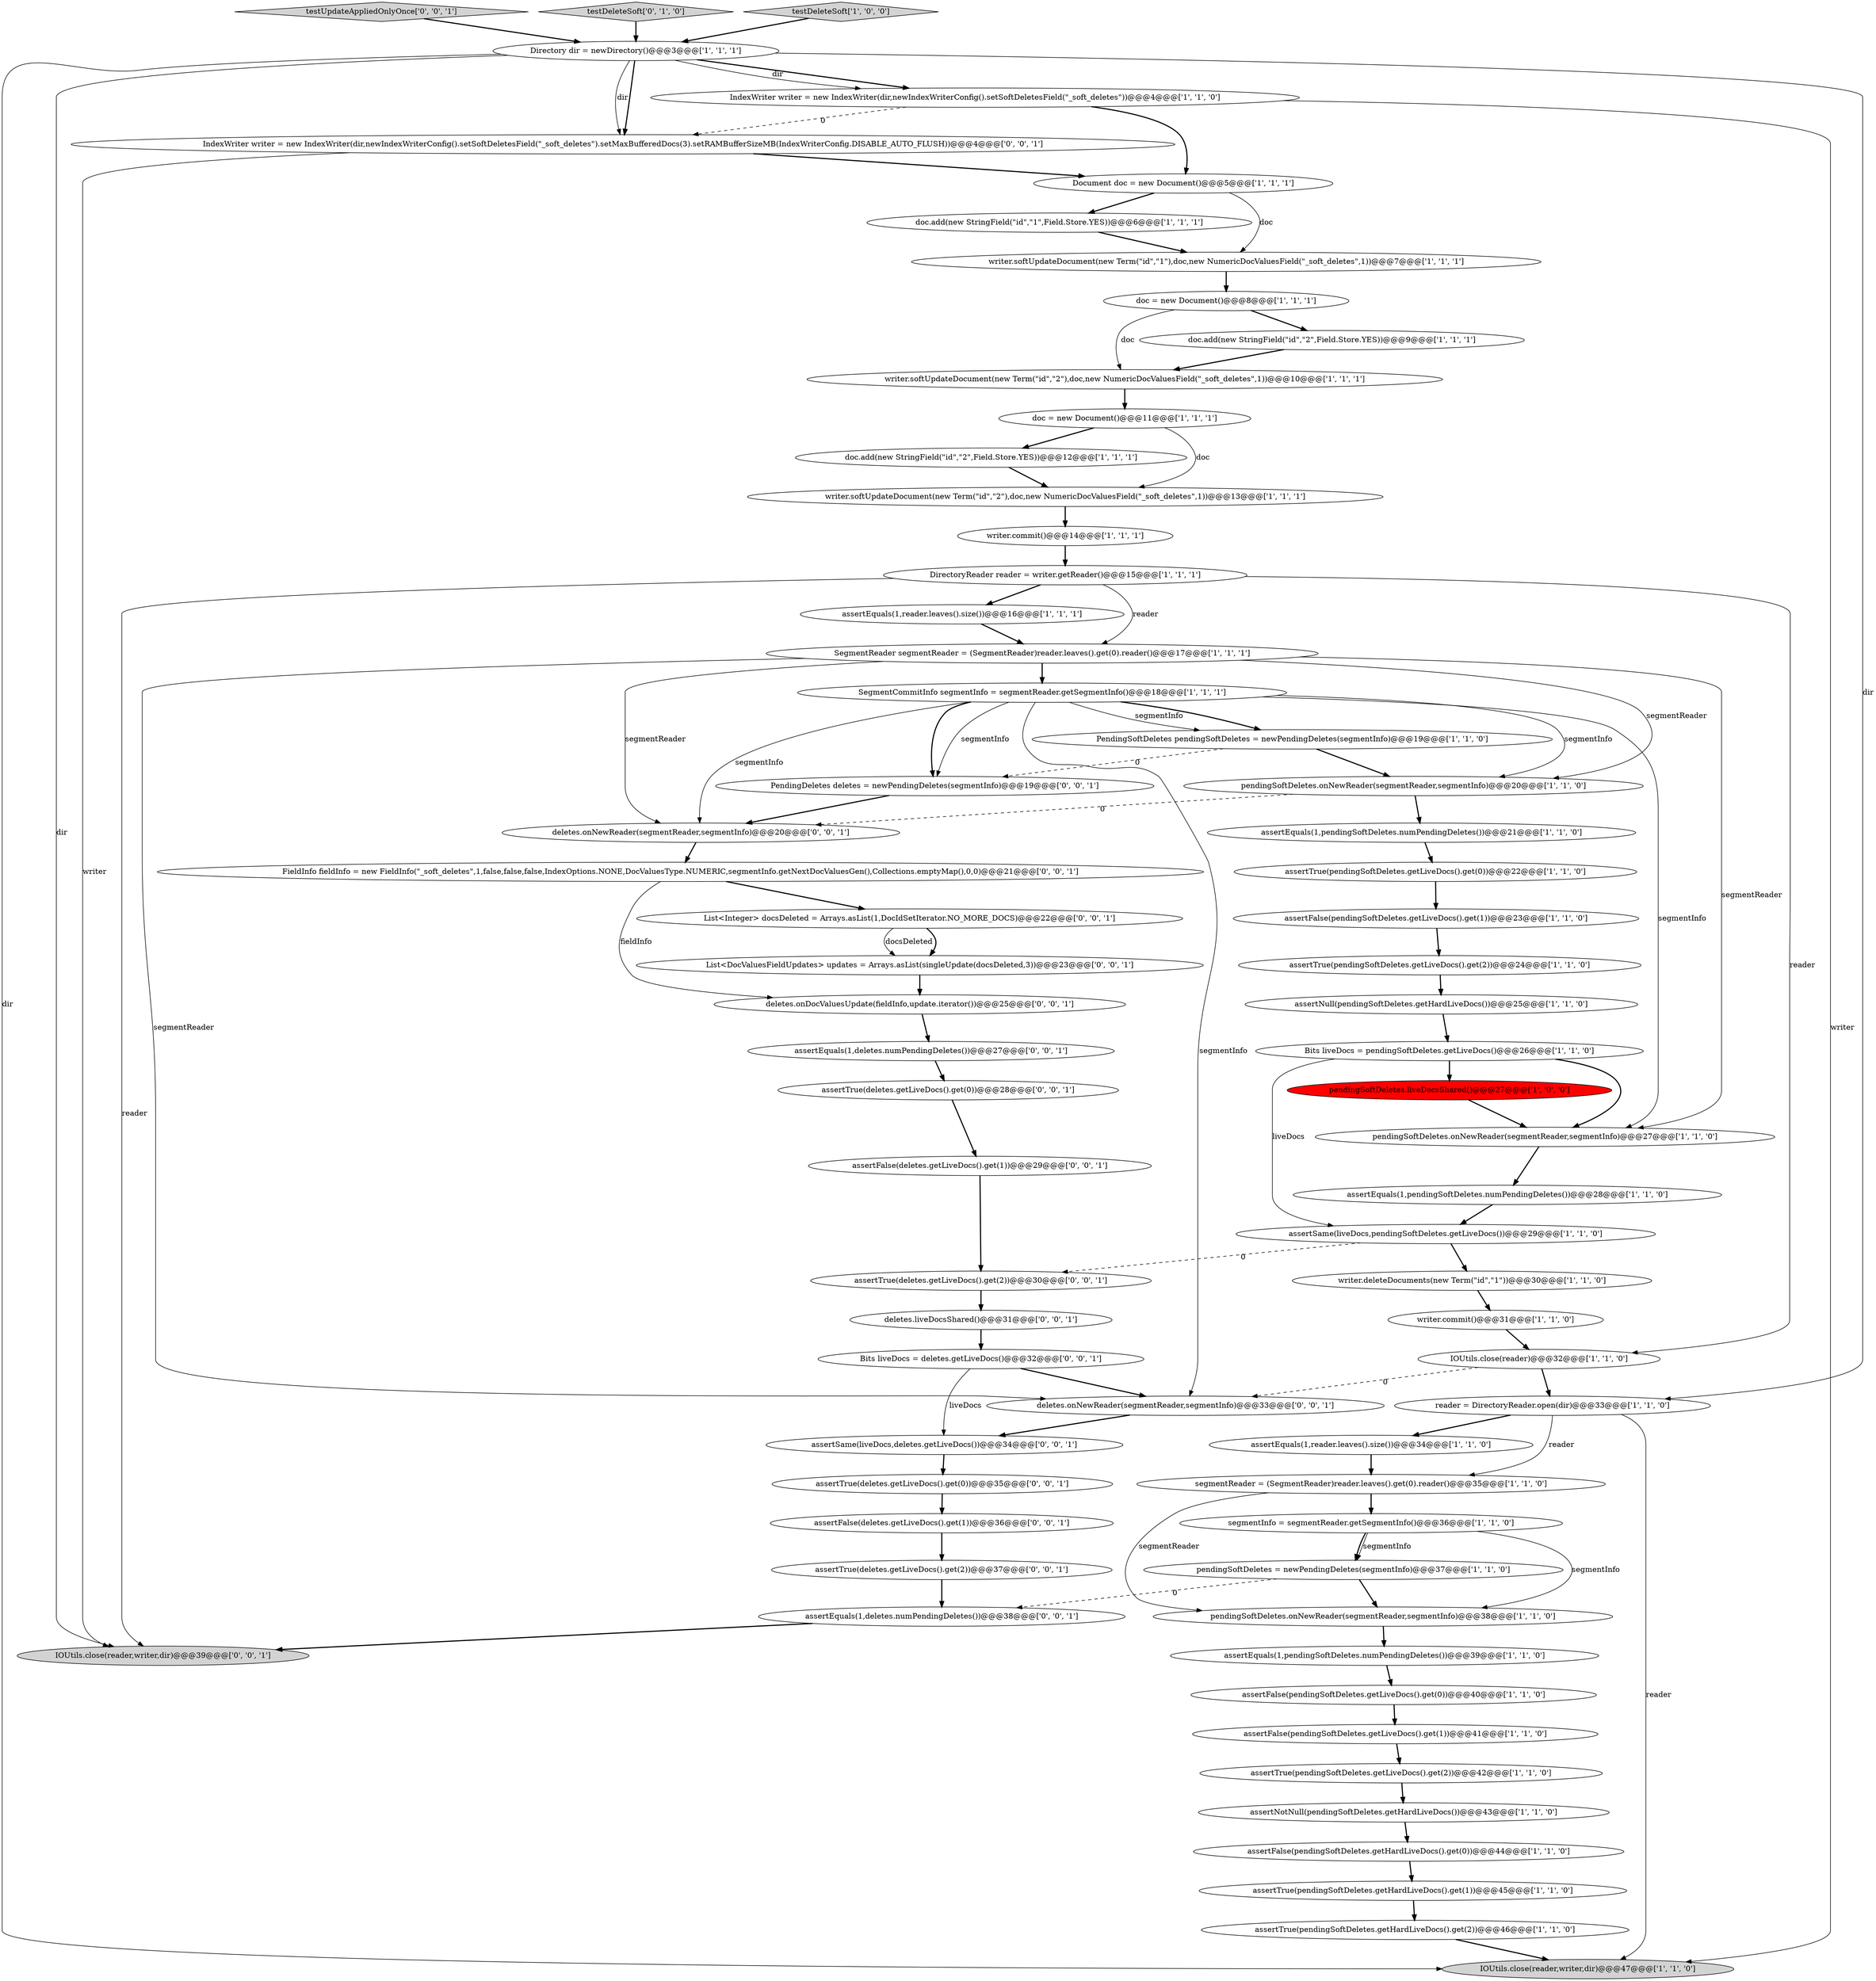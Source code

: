 digraph {
37 [style = filled, label = "doc = new Document()@@@11@@@['1', '1', '1']", fillcolor = white, shape = ellipse image = "AAA0AAABBB1BBB"];
10 [style = filled, label = "IOUtils.close(reader,writer,dir)@@@47@@@['1', '1', '0']", fillcolor = lightgray, shape = ellipse image = "AAA0AAABBB1BBB"];
53 [style = filled, label = "assertEquals(1,deletes.numPendingDeletes())@@@27@@@['0', '0', '1']", fillcolor = white, shape = ellipse image = "AAA0AAABBB3BBB"];
54 [style = filled, label = "deletes.onNewReader(segmentReader,segmentInfo)@@@20@@@['0', '0', '1']", fillcolor = white, shape = ellipse image = "AAA0AAABBB3BBB"];
67 [style = filled, label = "Bits liveDocs = deletes.getLiveDocs()@@@32@@@['0', '0', '1']", fillcolor = white, shape = ellipse image = "AAA0AAABBB3BBB"];
55 [style = filled, label = "PendingDeletes deletes = newPendingDeletes(segmentInfo)@@@19@@@['0', '0', '1']", fillcolor = white, shape = ellipse image = "AAA0AAABBB3BBB"];
9 [style = filled, label = "Directory dir = newDirectory()@@@3@@@['1', '1', '1']", fillcolor = white, shape = ellipse image = "AAA0AAABBB1BBB"];
52 [style = filled, label = "assertTrue(deletes.getLiveDocs().get(2))@@@37@@@['0', '0', '1']", fillcolor = white, shape = ellipse image = "AAA0AAABBB3BBB"];
2 [style = filled, label = "assertNull(pendingSoftDeletes.getHardLiveDocs())@@@25@@@['1', '1', '0']", fillcolor = white, shape = ellipse image = "AAA0AAABBB1BBB"];
19 [style = filled, label = "pendingSoftDeletes.onNewReader(segmentReader,segmentInfo)@@@38@@@['1', '1', '0']", fillcolor = white, shape = ellipse image = "AAA0AAABBB1BBB"];
35 [style = filled, label = "SegmentCommitInfo segmentInfo = segmentReader.getSegmentInfo()@@@18@@@['1', '1', '1']", fillcolor = white, shape = ellipse image = "AAA0AAABBB1BBB"];
40 [style = filled, label = "Bits liveDocs = pendingSoftDeletes.getLiveDocs()@@@26@@@['1', '1', '0']", fillcolor = white, shape = ellipse image = "AAA0AAABBB1BBB"];
50 [style = filled, label = "IOUtils.close(reader,writer,dir)@@@39@@@['0', '0', '1']", fillcolor = lightgray, shape = ellipse image = "AAA0AAABBB3BBB"];
26 [style = filled, label = "doc.add(new StringField(\"id\",\"2\",Field.Store.YES))@@@12@@@['1', '1', '1']", fillcolor = white, shape = ellipse image = "AAA0AAABBB1BBB"];
28 [style = filled, label = "DirectoryReader reader = writer.getReader()@@@15@@@['1', '1', '1']", fillcolor = white, shape = ellipse image = "AAA0AAABBB1BBB"];
22 [style = filled, label = "assertTrue(pendingSoftDeletes.getLiveDocs().get(2))@@@42@@@['1', '1', '0']", fillcolor = white, shape = ellipse image = "AAA0AAABBB1BBB"];
18 [style = filled, label = "assertSame(liveDocs,pendingSoftDeletes.getLiveDocs())@@@29@@@['1', '1', '0']", fillcolor = white, shape = ellipse image = "AAA0AAABBB1BBB"];
49 [style = filled, label = "IndexWriter writer = new IndexWriter(dir,newIndexWriterConfig().setSoftDeletesField(\"_soft_deletes\").setMaxBufferedDocs(3).setRAMBufferSizeMB(IndexWriterConfig.DISABLE_AUTO_FLUSH))@@@4@@@['0', '0', '1']", fillcolor = white, shape = ellipse image = "AAA0AAABBB3BBB"];
30 [style = filled, label = "IOUtils.close(reader)@@@32@@@['1', '1', '0']", fillcolor = white, shape = ellipse image = "AAA0AAABBB1BBB"];
1 [style = filled, label = "assertTrue(pendingSoftDeletes.getLiveDocs().get(2))@@@24@@@['1', '1', '0']", fillcolor = white, shape = ellipse image = "AAA0AAABBB1BBB"];
38 [style = filled, label = "segmentInfo = segmentReader.getSegmentInfo()@@@36@@@['1', '1', '0']", fillcolor = white, shape = ellipse image = "AAA0AAABBB1BBB"];
51 [style = filled, label = "assertTrue(deletes.getLiveDocs().get(0))@@@28@@@['0', '0', '1']", fillcolor = white, shape = ellipse image = "AAA0AAABBB3BBB"];
36 [style = filled, label = "writer.softUpdateDocument(new Term(\"id\",\"2\"),doc,new NumericDocValuesField(\"_soft_deletes\",1))@@@10@@@['1', '1', '1']", fillcolor = white, shape = ellipse image = "AAA0AAABBB1BBB"];
63 [style = filled, label = "assertTrue(deletes.getLiveDocs().get(0))@@@35@@@['0', '0', '1']", fillcolor = white, shape = ellipse image = "AAA0AAABBB3BBB"];
3 [style = filled, label = "assertEquals(1,pendingSoftDeletes.numPendingDeletes())@@@21@@@['1', '1', '0']", fillcolor = white, shape = ellipse image = "AAA0AAABBB1BBB"];
39 [style = filled, label = "assertFalse(pendingSoftDeletes.getLiveDocs().get(1))@@@23@@@['1', '1', '0']", fillcolor = white, shape = ellipse image = "AAA0AAABBB1BBB"];
48 [style = filled, label = "assertFalse(deletes.getLiveDocs().get(1))@@@36@@@['0', '0', '1']", fillcolor = white, shape = ellipse image = "AAA0AAABBB3BBB"];
66 [style = filled, label = "assertTrue(deletes.getLiveDocs().get(2))@@@30@@@['0', '0', '1']", fillcolor = white, shape = ellipse image = "AAA0AAABBB3BBB"];
41 [style = filled, label = "pendingSoftDeletes = newPendingDeletes(segmentInfo)@@@37@@@['1', '1', '0']", fillcolor = white, shape = ellipse image = "AAA0AAABBB1BBB"];
23 [style = filled, label = "doc = new Document()@@@8@@@['1', '1', '1']", fillcolor = white, shape = ellipse image = "AAA0AAABBB1BBB"];
42 [style = filled, label = "IndexWriter writer = new IndexWriter(dir,newIndexWriterConfig().setSoftDeletesField(\"_soft_deletes\"))@@@4@@@['1', '1', '0']", fillcolor = white, shape = ellipse image = "AAA0AAABBB1BBB"];
25 [style = filled, label = "Document doc = new Document()@@@5@@@['1', '1', '1']", fillcolor = white, shape = ellipse image = "AAA0AAABBB1BBB"];
32 [style = filled, label = "assertTrue(pendingSoftDeletes.getLiveDocs().get(0))@@@22@@@['1', '1', '0']", fillcolor = white, shape = ellipse image = "AAA0AAABBB1BBB"];
57 [style = filled, label = "testUpdateAppliedOnlyOnce['0', '0', '1']", fillcolor = lightgray, shape = diamond image = "AAA0AAABBB3BBB"];
20 [style = filled, label = "assertNotNull(pendingSoftDeletes.getHardLiveDocs())@@@43@@@['1', '1', '0']", fillcolor = white, shape = ellipse image = "AAA0AAABBB1BBB"];
21 [style = filled, label = "doc.add(new StringField(\"id\",\"2\",Field.Store.YES))@@@9@@@['1', '1', '1']", fillcolor = white, shape = ellipse image = "AAA0AAABBB1BBB"];
62 [style = filled, label = "deletes.onNewReader(segmentReader,segmentInfo)@@@33@@@['0', '0', '1']", fillcolor = white, shape = ellipse image = "AAA0AAABBB3BBB"];
15 [style = filled, label = "assertTrue(pendingSoftDeletes.getHardLiveDocs().get(1))@@@45@@@['1', '1', '0']", fillcolor = white, shape = ellipse image = "AAA0AAABBB1BBB"];
64 [style = filled, label = "List<Integer> docsDeleted = Arrays.asList(1,DocIdSetIterator.NO_MORE_DOCS)@@@22@@@['0', '0', '1']", fillcolor = white, shape = ellipse image = "AAA0AAABBB3BBB"];
47 [style = filled, label = "testDeleteSoft['0', '1', '0']", fillcolor = lightgray, shape = diamond image = "AAA0AAABBB2BBB"];
46 [style = filled, label = "reader = DirectoryReader.open(dir)@@@33@@@['1', '1', '0']", fillcolor = white, shape = ellipse image = "AAA0AAABBB1BBB"];
61 [style = filled, label = "List<DocValuesFieldUpdates> updates = Arrays.asList(singleUpdate(docsDeleted,3))@@@23@@@['0', '0', '1']", fillcolor = white, shape = ellipse image = "AAA0AAABBB3BBB"];
13 [style = filled, label = "segmentReader = (SegmentReader)reader.leaves().get(0).reader()@@@35@@@['1', '1', '0']", fillcolor = white, shape = ellipse image = "AAA0AAABBB1BBB"];
24 [style = filled, label = "writer.commit()@@@14@@@['1', '1', '1']", fillcolor = white, shape = ellipse image = "AAA0AAABBB1BBB"];
31 [style = filled, label = "assertFalse(pendingSoftDeletes.getHardLiveDocs().get(0))@@@44@@@['1', '1', '0']", fillcolor = white, shape = ellipse image = "AAA0AAABBB1BBB"];
45 [style = filled, label = "writer.commit()@@@31@@@['1', '1', '0']", fillcolor = white, shape = ellipse image = "AAA0AAABBB1BBB"];
8 [style = filled, label = "assertEquals(1,reader.leaves().size())@@@34@@@['1', '1', '0']", fillcolor = white, shape = ellipse image = "AAA0AAABBB1BBB"];
43 [style = filled, label = "assertEquals(1,pendingSoftDeletes.numPendingDeletes())@@@39@@@['1', '1', '0']", fillcolor = white, shape = ellipse image = "AAA0AAABBB1BBB"];
12 [style = filled, label = "pendingSoftDeletes.onNewReader(segmentReader,segmentInfo)@@@27@@@['1', '1', '0']", fillcolor = white, shape = ellipse image = "AAA0AAABBB1BBB"];
59 [style = filled, label = "deletes.onDocValuesUpdate(fieldInfo,update.iterator())@@@25@@@['0', '0', '1']", fillcolor = white, shape = ellipse image = "AAA0AAABBB3BBB"];
56 [style = filled, label = "deletes.liveDocsShared()@@@31@@@['0', '0', '1']", fillcolor = white, shape = ellipse image = "AAA0AAABBB3BBB"];
60 [style = filled, label = "assertEquals(1,deletes.numPendingDeletes())@@@38@@@['0', '0', '1']", fillcolor = white, shape = ellipse image = "AAA0AAABBB3BBB"];
14 [style = filled, label = "pendingSoftDeletes.onNewReader(segmentReader,segmentInfo)@@@20@@@['1', '1', '0']", fillcolor = white, shape = ellipse image = "AAA0AAABBB1BBB"];
65 [style = filled, label = "assertFalse(deletes.getLiveDocs().get(1))@@@29@@@['0', '0', '1']", fillcolor = white, shape = ellipse image = "AAA0AAABBB3BBB"];
0 [style = filled, label = "writer.softUpdateDocument(new Term(\"id\",\"2\"),doc,new NumericDocValuesField(\"_soft_deletes\",1))@@@13@@@['1', '1', '1']", fillcolor = white, shape = ellipse image = "AAA0AAABBB1BBB"];
68 [style = filled, label = "assertSame(liveDocs,deletes.getLiveDocs())@@@34@@@['0', '0', '1']", fillcolor = white, shape = ellipse image = "AAA0AAABBB3BBB"];
44 [style = filled, label = "assertEquals(1,reader.leaves().size())@@@16@@@['1', '1', '1']", fillcolor = white, shape = ellipse image = "AAA0AAABBB1BBB"];
17 [style = filled, label = "assertFalse(pendingSoftDeletes.getLiveDocs().get(1))@@@41@@@['1', '1', '0']", fillcolor = white, shape = ellipse image = "AAA0AAABBB1BBB"];
5 [style = filled, label = "assertFalse(pendingSoftDeletes.getLiveDocs().get(0))@@@40@@@['1', '1', '0']", fillcolor = white, shape = ellipse image = "AAA0AAABBB1BBB"];
11 [style = filled, label = "pendingSoftDeletes.liveDocsShared()@@@27@@@['1', '0', '0']", fillcolor = red, shape = ellipse image = "AAA1AAABBB1BBB"];
4 [style = filled, label = "doc.add(new StringField(\"id\",\"1\",Field.Store.YES))@@@6@@@['1', '1', '1']", fillcolor = white, shape = ellipse image = "AAA0AAABBB1BBB"];
58 [style = filled, label = "FieldInfo fieldInfo = new FieldInfo(\"_soft_deletes\",1,false,false,false,IndexOptions.NONE,DocValuesType.NUMERIC,segmentInfo.getNextDocValuesGen(),Collections.emptyMap(),0,0)@@@21@@@['0', '0', '1']", fillcolor = white, shape = ellipse image = "AAA0AAABBB3BBB"];
34 [style = filled, label = "testDeleteSoft['1', '0', '0']", fillcolor = lightgray, shape = diamond image = "AAA0AAABBB1BBB"];
6 [style = filled, label = "writer.softUpdateDocument(new Term(\"id\",\"1\"),doc,new NumericDocValuesField(\"_soft_deletes\",1))@@@7@@@['1', '1', '1']", fillcolor = white, shape = ellipse image = "AAA0AAABBB1BBB"];
27 [style = filled, label = "assertEquals(1,pendingSoftDeletes.numPendingDeletes())@@@28@@@['1', '1', '0']", fillcolor = white, shape = ellipse image = "AAA0AAABBB1BBB"];
29 [style = filled, label = "SegmentReader segmentReader = (SegmentReader)reader.leaves().get(0).reader()@@@17@@@['1', '1', '1']", fillcolor = white, shape = ellipse image = "AAA0AAABBB1BBB"];
16 [style = filled, label = "assertTrue(pendingSoftDeletes.getHardLiveDocs().get(2))@@@46@@@['1', '1', '0']", fillcolor = white, shape = ellipse image = "AAA0AAABBB1BBB"];
7 [style = filled, label = "writer.deleteDocuments(new Term(\"id\",\"1\"))@@@30@@@['1', '1', '0']", fillcolor = white, shape = ellipse image = "AAA0AAABBB1BBB"];
33 [style = filled, label = "PendingSoftDeletes pendingSoftDeletes = newPendingDeletes(segmentInfo)@@@19@@@['1', '1', '0']", fillcolor = white, shape = ellipse image = "AAA0AAABBB1BBB"];
14->3 [style = bold, label=""];
47->9 [style = bold, label=""];
34->9 [style = bold, label=""];
41->19 [style = bold, label=""];
35->55 [style = bold, label=""];
63->48 [style = bold, label=""];
46->10 [style = solid, label="reader"];
29->12 [style = solid, label="segmentReader"];
35->14 [style = solid, label="segmentInfo"];
56->67 [style = bold, label=""];
67->68 [style = solid, label="liveDocs"];
60->50 [style = bold, label=""];
38->41 [style = bold, label=""];
61->59 [style = bold, label=""];
40->18 [style = solid, label="liveDocs"];
45->30 [style = bold, label=""];
30->62 [style = dashed, label="0"];
48->52 [style = bold, label=""];
29->62 [style = solid, label="segmentReader"];
52->60 [style = bold, label=""];
40->11 [style = bold, label=""];
21->36 [style = bold, label=""];
30->46 [style = bold, label=""];
0->24 [style = bold, label=""];
18->66 [style = dashed, label="0"];
9->46 [style = solid, label="dir"];
38->19 [style = solid, label="segmentInfo"];
24->28 [style = bold, label=""];
37->26 [style = bold, label=""];
35->55 [style = solid, label="segmentInfo"];
65->66 [style = bold, label=""];
11->12 [style = bold, label=""];
20->31 [style = bold, label=""];
5->17 [style = bold, label=""];
28->30 [style = solid, label="reader"];
9->10 [style = solid, label="dir"];
54->58 [style = bold, label=""];
29->54 [style = solid, label="segmentReader"];
49->25 [style = bold, label=""];
26->0 [style = bold, label=""];
22->20 [style = bold, label=""];
25->6 [style = solid, label="doc"];
62->68 [style = bold, label=""];
13->19 [style = solid, label="segmentReader"];
36->37 [style = bold, label=""];
29->35 [style = bold, label=""];
18->7 [style = bold, label=""];
42->49 [style = dashed, label="0"];
35->62 [style = solid, label="segmentInfo"];
9->50 [style = solid, label="dir"];
27->18 [style = bold, label=""];
9->42 [style = bold, label=""];
42->25 [style = bold, label=""];
6->23 [style = bold, label=""];
44->29 [style = bold, label=""];
42->10 [style = solid, label="writer"];
33->55 [style = dashed, label="0"];
68->63 [style = bold, label=""];
38->41 [style = solid, label="segmentInfo"];
9->42 [style = solid, label="dir"];
59->53 [style = bold, label=""];
46->13 [style = solid, label="reader"];
40->12 [style = bold, label=""];
43->5 [style = bold, label=""];
29->14 [style = solid, label="segmentReader"];
9->49 [style = solid, label="dir"];
46->8 [style = bold, label=""];
51->65 [style = bold, label=""];
57->9 [style = bold, label=""];
58->59 [style = solid, label="fieldInfo"];
23->36 [style = solid, label="doc"];
39->1 [style = bold, label=""];
14->54 [style = dashed, label="0"];
64->61 [style = bold, label=""];
32->39 [style = bold, label=""];
1->2 [style = bold, label=""];
35->12 [style = solid, label="segmentInfo"];
9->49 [style = bold, label=""];
64->61 [style = solid, label="docsDeleted"];
12->27 [style = bold, label=""];
19->43 [style = bold, label=""];
8->13 [style = bold, label=""];
58->64 [style = bold, label=""];
33->14 [style = bold, label=""];
53->51 [style = bold, label=""];
4->6 [style = bold, label=""];
16->10 [style = bold, label=""];
28->50 [style = solid, label="reader"];
35->33 [style = bold, label=""];
25->4 [style = bold, label=""];
41->60 [style = dashed, label="0"];
2->40 [style = bold, label=""];
28->29 [style = solid, label="reader"];
17->22 [style = bold, label=""];
15->16 [style = bold, label=""];
31->15 [style = bold, label=""];
67->62 [style = bold, label=""];
7->45 [style = bold, label=""];
35->33 [style = solid, label="segmentInfo"];
37->0 [style = solid, label="doc"];
49->50 [style = solid, label="writer"];
23->21 [style = bold, label=""];
35->54 [style = solid, label="segmentInfo"];
28->44 [style = bold, label=""];
13->38 [style = bold, label=""];
55->54 [style = bold, label=""];
3->32 [style = bold, label=""];
66->56 [style = bold, label=""];
}
